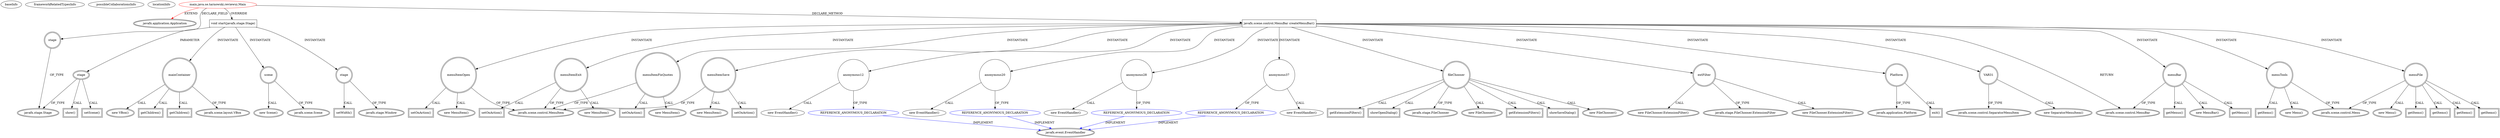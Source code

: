 digraph {
baseInfo[graphId=1774,category="extension_graph",isAnonymous=false,possibleRelation=true]
frameworkRelatedTypesInfo[0="javafx.application.Application"]
possibleCollaborationsInfo[0="1774~CLIENT_METHOD_DECLARATION-INSTANTIATION-~javafx.application.Application ~javafx.event.EventHandler ~false~true"]
locationInfo[projectName="alexander-t-review_ui",filePath="/alexander-t-review_ui/review_ui-master/src/main/java/se/tarnowski/reviewui/Main.java",contextSignature="Main",graphId="1774"]
0[label="main.java.se.tarnowski.reviewui.Main",vertexType="ROOT_CLIENT_CLASS_DECLARATION",isFrameworkType=false,color=red]
1[label="javafx.application.Application",vertexType="FRAMEWORK_CLASS_TYPE",isFrameworkType=true,peripheries=2]
2[label="stage",vertexType="FIELD_DECLARATION",isFrameworkType=true,peripheries=2,shape=circle]
3[label="javafx.stage.Stage",vertexType="FRAMEWORK_CLASS_TYPE",isFrameworkType=true,peripheries=2]
4[label="void start(javafx.stage.Stage)",vertexType="OVERRIDING_METHOD_DECLARATION",isFrameworkType=false,shape=box]
5[label="stage",vertexType="PARAMETER_DECLARATION",isFrameworkType=true,peripheries=2]
8[label="mainContainer",vertexType="VARIABLE_EXPRESION",isFrameworkType=true,peripheries=2,shape=circle]
9[label="javafx.scene.layout.VBox",vertexType="FRAMEWORK_CLASS_TYPE",isFrameworkType=true,peripheries=2]
7[label="new VBox()",vertexType="CONSTRUCTOR_CALL",isFrameworkType=true,peripheries=2]
11[label="getChildren()",vertexType="INSIDE_CALL",isFrameworkType=true,peripheries=2,shape=box]
13[label="getChildren()",vertexType="INSIDE_CALL",isFrameworkType=true,peripheries=2,shape=box]
15[label="scene",vertexType="VARIABLE_EXPRESION",isFrameworkType=true,peripheries=2,shape=circle]
16[label="javafx.scene.Scene",vertexType="FRAMEWORK_CLASS_TYPE",isFrameworkType=true,peripheries=2]
14[label="new Scene()",vertexType="CONSTRUCTOR_CALL",isFrameworkType=true,peripheries=2]
17[label="stage",vertexType="VARIABLE_EXPRESION",isFrameworkType=true,peripheries=2,shape=circle]
19[label="javafx.stage.Window",vertexType="FRAMEWORK_CLASS_TYPE",isFrameworkType=true,peripheries=2]
18[label="setWidth()",vertexType="INSIDE_CALL",isFrameworkType=true,peripheries=2,shape=box]
21[label="setScene()",vertexType="INSIDE_CALL",isFrameworkType=true,peripheries=2,shape=box]
23[label="show()",vertexType="INSIDE_CALL",isFrameworkType=true,peripheries=2,shape=box]
30[label="javafx.scene.control.MenuBar createMenuBar()",vertexType="CLIENT_METHOD_DECLARATION",isFrameworkType=false,shape=box]
31[label="javafx.scene.control.MenuBar",vertexType="FRAMEWORK_CLASS_TYPE",isFrameworkType=true,peripheries=2]
33[label="menuBar",vertexType="VARIABLE_EXPRESION",isFrameworkType=true,peripheries=2,shape=circle]
32[label="new MenuBar()",vertexType="CONSTRUCTOR_CALL",isFrameworkType=true,peripheries=2]
36[label="menuFile",vertexType="VARIABLE_EXPRESION",isFrameworkType=true,peripheries=2,shape=circle]
37[label="javafx.scene.control.Menu",vertexType="FRAMEWORK_CLASS_TYPE",isFrameworkType=true,peripheries=2]
35[label="new Menu()",vertexType="CONSTRUCTOR_CALL",isFrameworkType=true,peripheries=2]
39[label="menuItemSave",vertexType="VARIABLE_EXPRESION",isFrameworkType=true,peripheries=2,shape=circle]
40[label="javafx.scene.control.MenuItem",vertexType="FRAMEWORK_CLASS_TYPE",isFrameworkType=true,peripheries=2]
38[label="new MenuItem()",vertexType="CONSTRUCTOR_CALL",isFrameworkType=true,peripheries=2]
42[label="setOnAction()",vertexType="INSIDE_CALL",isFrameworkType=true,peripheries=2,shape=box]
44[label="anonymous12",vertexType="VARIABLE_EXPRESION",isFrameworkType=false,shape=circle]
45[label="REFERENCE_ANONYMOUS_DECLARATION",vertexType="REFERENCE_ANONYMOUS_DECLARATION",isFrameworkType=false,color=blue]
46[label="javafx.event.EventHandler",vertexType="FRAMEWORK_INTERFACE_TYPE",isFrameworkType=true,peripheries=2]
43[label="new EventHandler()",vertexType="CONSTRUCTOR_CALL",isFrameworkType=false]
48[label="fileChooser",vertexType="VARIABLE_EXPRESION",isFrameworkType=true,peripheries=2,shape=circle]
49[label="javafx.stage.FileChooser",vertexType="FRAMEWORK_CLASS_TYPE",isFrameworkType=true,peripheries=2]
47[label="new FileChooser()",vertexType="CONSTRUCTOR_CALL",isFrameworkType=true,peripheries=2]
51[label="extFilter",vertexType="VARIABLE_EXPRESION",isFrameworkType=true,peripheries=2,shape=circle]
52[label="javafx.stage.FileChooser.ExtensionFilter",vertexType="FRAMEWORK_CLASS_TYPE",isFrameworkType=true,peripheries=2]
50[label="new FileChooser.ExtensionFilter()",vertexType="CONSTRUCTOR_CALL",isFrameworkType=true,peripheries=2]
54[label="getExtensionFilters()",vertexType="INSIDE_CALL",isFrameworkType=true,peripheries=2,shape=box]
56[label="showSaveDialog()",vertexType="INSIDE_CALL",isFrameworkType=true,peripheries=2,shape=box]
58[label="getItems()",vertexType="INSIDE_CALL",isFrameworkType=true,peripheries=2,shape=box]
60[label="menuItemOpen",vertexType="VARIABLE_EXPRESION",isFrameworkType=true,peripheries=2,shape=circle]
59[label="new MenuItem()",vertexType="CONSTRUCTOR_CALL",isFrameworkType=true,peripheries=2]
63[label="setOnAction()",vertexType="INSIDE_CALL",isFrameworkType=true,peripheries=2,shape=box]
65[label="anonymous20",vertexType="VARIABLE_EXPRESION",isFrameworkType=false,shape=circle]
66[label="REFERENCE_ANONYMOUS_DECLARATION",vertexType="REFERENCE_ANONYMOUS_DECLARATION",isFrameworkType=false,color=blue]
64[label="new EventHandler()",vertexType="CONSTRUCTOR_CALL",isFrameworkType=false]
68[label="new FileChooser()",vertexType="CONSTRUCTOR_CALL",isFrameworkType=true,peripheries=2]
70[label="new FileChooser.ExtensionFilter()",vertexType="CONSTRUCTOR_CALL",isFrameworkType=true,peripheries=2]
73[label="getExtensionFilters()",vertexType="INSIDE_CALL",isFrameworkType=true,peripheries=2,shape=box]
75[label="showOpenDialog()",vertexType="INSIDE_CALL",isFrameworkType=true,peripheries=2,shape=box]
77[label="getItems()",vertexType="INSIDE_CALL",isFrameworkType=true,peripheries=2,shape=box]
79[label="menuItemExit",vertexType="VARIABLE_EXPRESION",isFrameworkType=true,peripheries=2,shape=circle]
78[label="new MenuItem()",vertexType="CONSTRUCTOR_CALL",isFrameworkType=true,peripheries=2]
82[label="setOnAction()",vertexType="INSIDE_CALL",isFrameworkType=true,peripheries=2,shape=box]
84[label="anonymous28",vertexType="VARIABLE_EXPRESION",isFrameworkType=false,shape=circle]
85[label="REFERENCE_ANONYMOUS_DECLARATION",vertexType="REFERENCE_ANONYMOUS_DECLARATION",isFrameworkType=false,color=blue]
83[label="new EventHandler()",vertexType="CONSTRUCTOR_CALL",isFrameworkType=false]
87[label="Platform",vertexType="VARIABLE_EXPRESION",isFrameworkType=true,peripheries=2,shape=circle]
89[label="javafx.application.Platform",vertexType="FRAMEWORK_CLASS_TYPE",isFrameworkType=true,peripheries=2]
88[label="exit()",vertexType="INSIDE_CALL",isFrameworkType=true,peripheries=2,shape=box]
91[label="getItems()",vertexType="INSIDE_CALL",isFrameworkType=true,peripheries=2,shape=box]
93[label="VAR31",vertexType="VARIABLE_EXPRESION",isFrameworkType=true,peripheries=2,shape=circle]
94[label="javafx.scene.control.SeparatorMenuItem",vertexType="FRAMEWORK_CLASS_TYPE",isFrameworkType=true,peripheries=2]
92[label="new SeparatorMenuItem()",vertexType="CONSTRUCTOR_CALL",isFrameworkType=true,peripheries=2]
96[label="getItems()",vertexType="INSIDE_CALL",isFrameworkType=true,peripheries=2,shape=box]
98[label="getMenus()",vertexType="INSIDE_CALL",isFrameworkType=true,peripheries=2,shape=box]
100[label="menuTools",vertexType="VARIABLE_EXPRESION",isFrameworkType=true,peripheries=2,shape=circle]
99[label="new Menu()",vertexType="CONSTRUCTOR_CALL",isFrameworkType=true,peripheries=2]
103[label="menuItemFixQuotes",vertexType="VARIABLE_EXPRESION",isFrameworkType=true,peripheries=2,shape=circle]
102[label="new MenuItem()",vertexType="CONSTRUCTOR_CALL",isFrameworkType=true,peripheries=2]
106[label="setOnAction()",vertexType="INSIDE_CALL",isFrameworkType=true,peripheries=2,shape=box]
108[label="anonymous37",vertexType="VARIABLE_EXPRESION",isFrameworkType=false,shape=circle]
109[label="REFERENCE_ANONYMOUS_DECLARATION",vertexType="REFERENCE_ANONYMOUS_DECLARATION",isFrameworkType=false,color=blue]
107[label="new EventHandler()",vertexType="CONSTRUCTOR_CALL",isFrameworkType=false]
112[label="getItems()",vertexType="INSIDE_CALL",isFrameworkType=true,peripheries=2,shape=box]
114[label="getMenus()",vertexType="INSIDE_CALL",isFrameworkType=true,peripheries=2,shape=box]
0->1[label="EXTEND",color=red]
0->2[label="DECLARE_FIELD"]
2->3[label="OF_TYPE"]
0->4[label="OVERRIDE"]
5->3[label="OF_TYPE"]
4->5[label="PARAMETER"]
4->8[label="INSTANTIATE"]
8->9[label="OF_TYPE"]
8->7[label="CALL"]
8->11[label="CALL"]
8->13[label="CALL"]
4->15[label="INSTANTIATE"]
15->16[label="OF_TYPE"]
15->14[label="CALL"]
4->17[label="INSTANTIATE"]
17->19[label="OF_TYPE"]
17->18[label="CALL"]
5->21[label="CALL"]
5->23[label="CALL"]
0->30[label="DECLARE_METHOD"]
30->31[label="RETURN"]
30->33[label="INSTANTIATE"]
33->31[label="OF_TYPE"]
33->32[label="CALL"]
30->36[label="INSTANTIATE"]
36->37[label="OF_TYPE"]
36->35[label="CALL"]
30->39[label="INSTANTIATE"]
39->40[label="OF_TYPE"]
39->38[label="CALL"]
39->42[label="CALL"]
30->44[label="INSTANTIATE"]
45->46[label="IMPLEMENT",color=blue]
44->45[label="OF_TYPE"]
44->43[label="CALL"]
30->48[label="INSTANTIATE"]
48->49[label="OF_TYPE"]
48->47[label="CALL"]
30->51[label="INSTANTIATE"]
51->52[label="OF_TYPE"]
51->50[label="CALL"]
48->54[label="CALL"]
48->56[label="CALL"]
36->58[label="CALL"]
30->60[label="INSTANTIATE"]
60->40[label="OF_TYPE"]
60->59[label="CALL"]
60->63[label="CALL"]
30->65[label="INSTANTIATE"]
66->46[label="IMPLEMENT",color=blue]
65->66[label="OF_TYPE"]
65->64[label="CALL"]
48->68[label="CALL"]
51->70[label="CALL"]
48->73[label="CALL"]
48->75[label="CALL"]
36->77[label="CALL"]
30->79[label="INSTANTIATE"]
79->40[label="OF_TYPE"]
79->78[label="CALL"]
79->82[label="CALL"]
30->84[label="INSTANTIATE"]
85->46[label="IMPLEMENT",color=blue]
84->85[label="OF_TYPE"]
84->83[label="CALL"]
30->87[label="INSTANTIATE"]
87->89[label="OF_TYPE"]
87->88[label="CALL"]
36->91[label="CALL"]
30->93[label="INSTANTIATE"]
93->94[label="OF_TYPE"]
93->92[label="CALL"]
36->96[label="CALL"]
33->98[label="CALL"]
30->100[label="INSTANTIATE"]
100->37[label="OF_TYPE"]
100->99[label="CALL"]
30->103[label="INSTANTIATE"]
103->40[label="OF_TYPE"]
103->102[label="CALL"]
103->106[label="CALL"]
30->108[label="INSTANTIATE"]
109->46[label="IMPLEMENT",color=blue]
108->109[label="OF_TYPE"]
108->107[label="CALL"]
100->112[label="CALL"]
33->114[label="CALL"]
}
